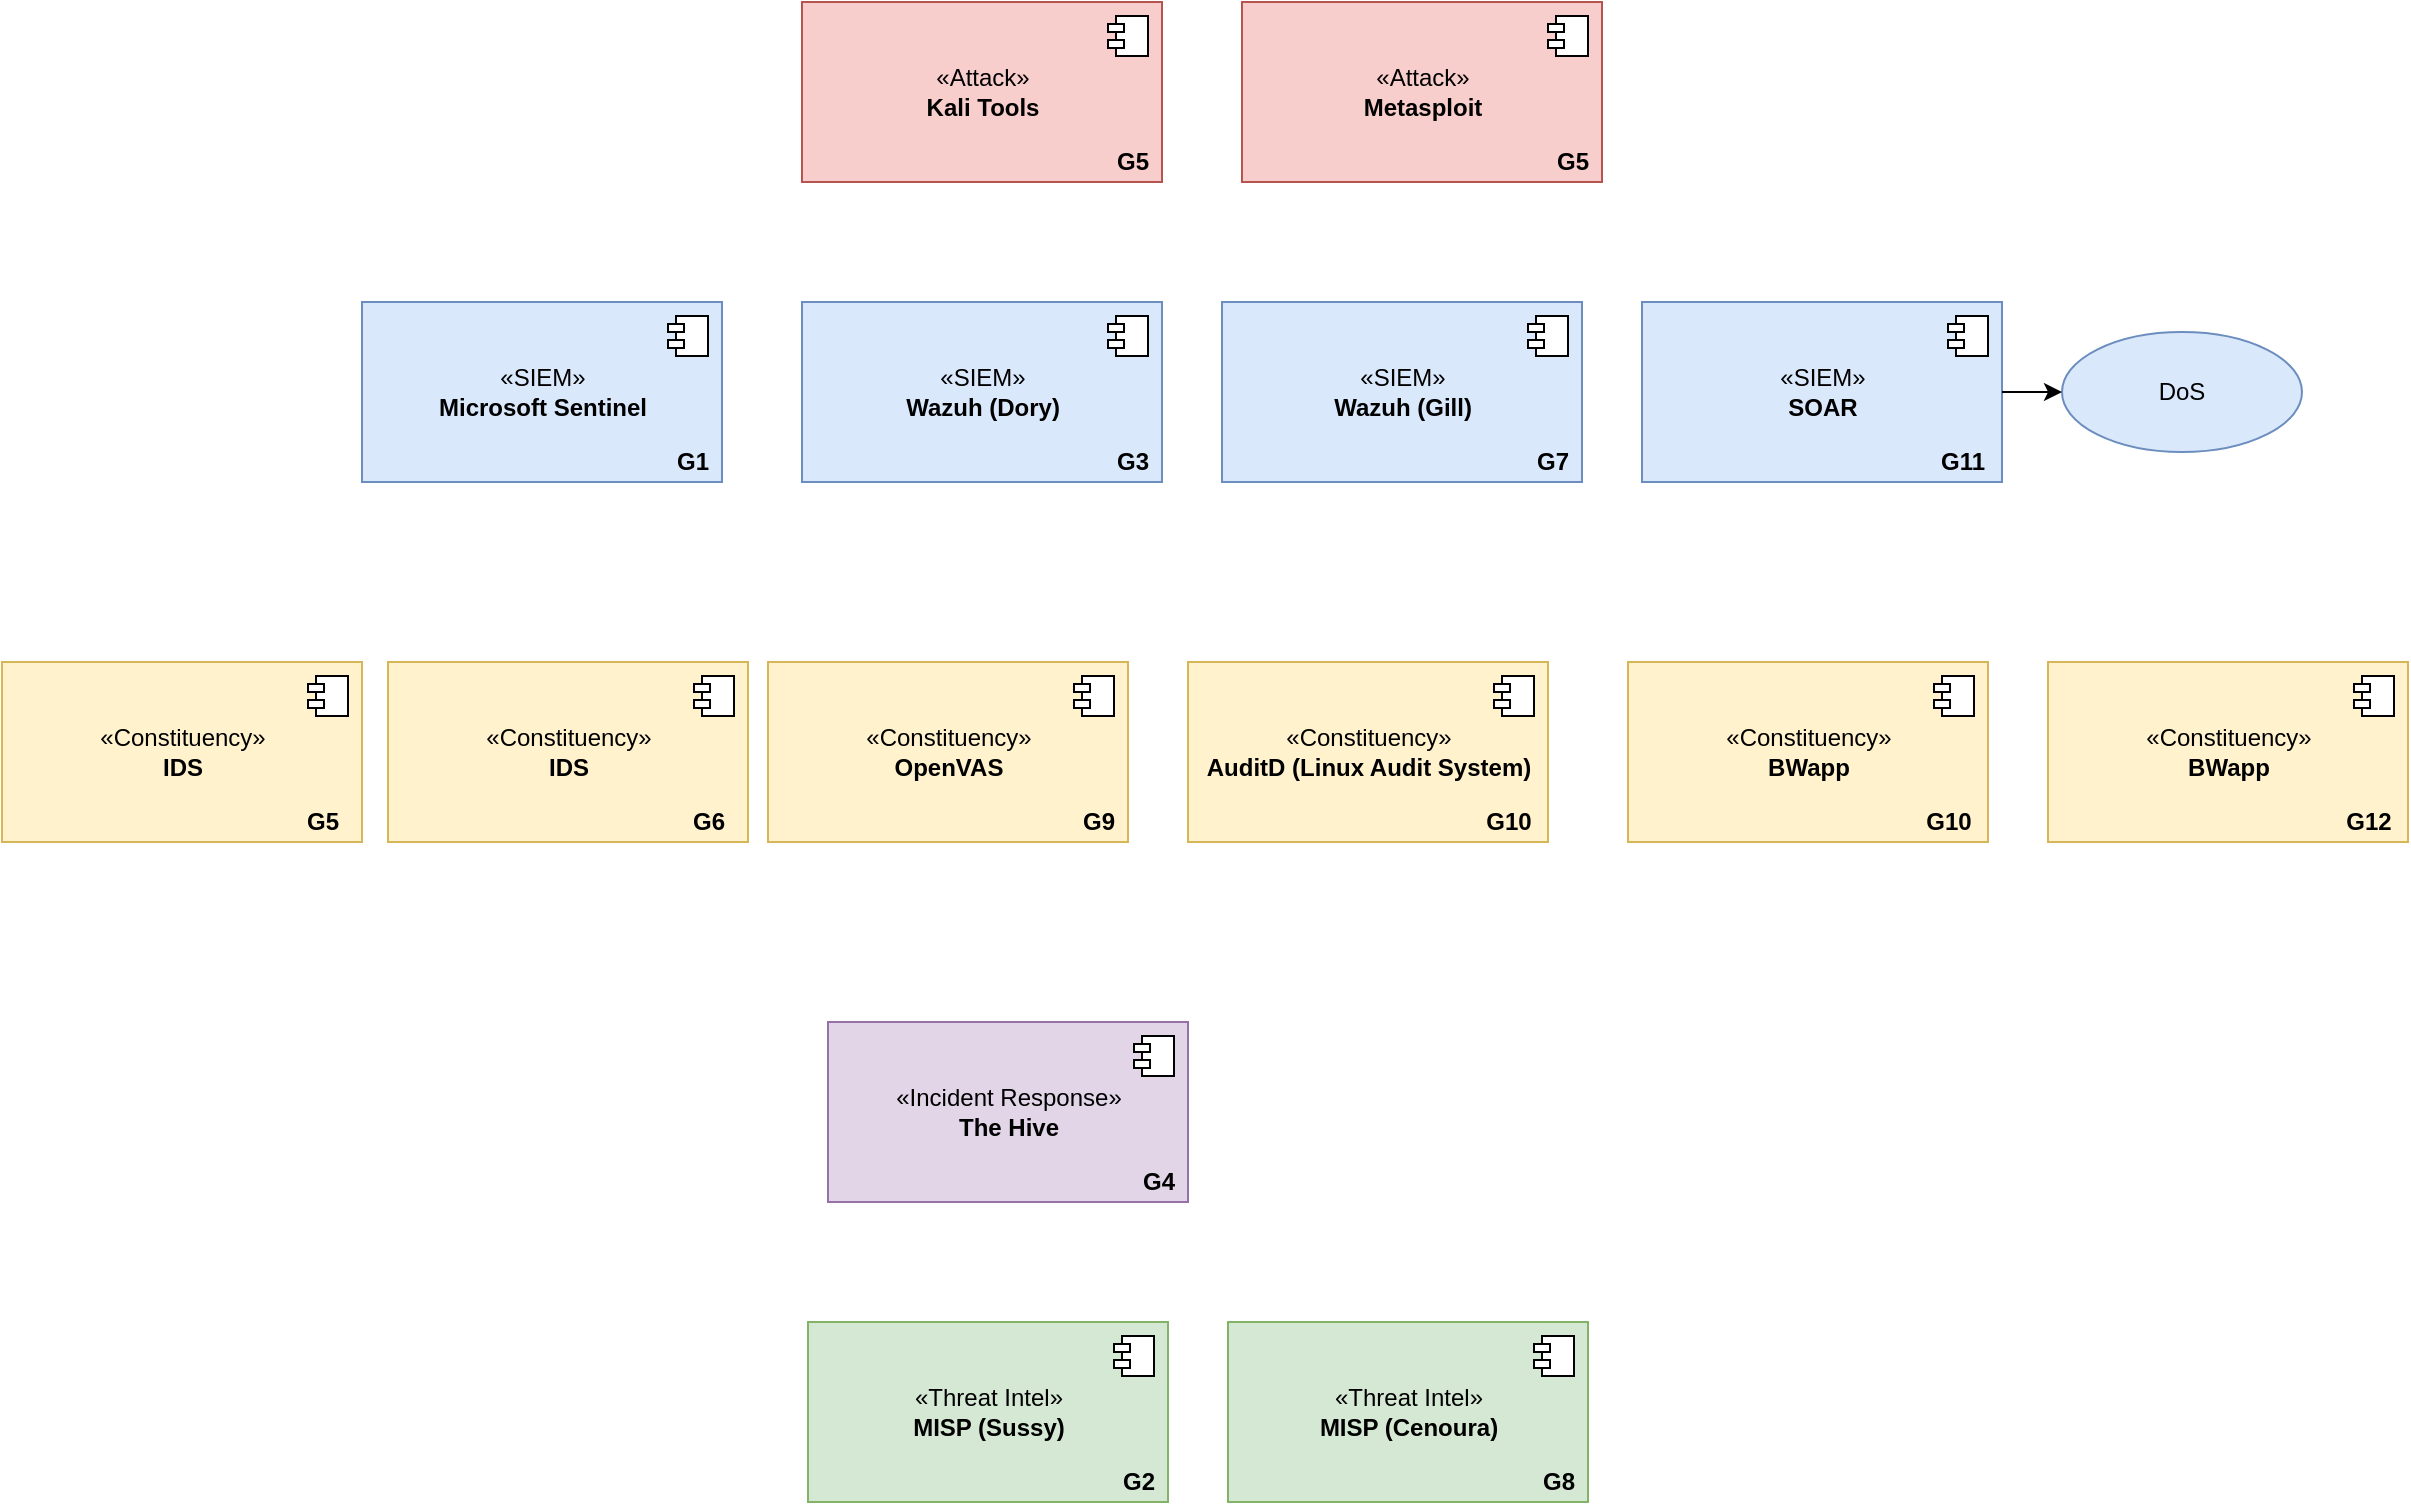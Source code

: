 <mxfile version="16.2.1" type="device"><diagram id="nCLwhi29TveuusFFNfV9" name="Page-1"><mxGraphModel dx="2719" dy="1102" grid="1" gridSize="10" guides="1" tooltips="1" connect="1" arrows="1" fold="1" page="1" pageScale="1" pageWidth="827" pageHeight="1169" math="0" shadow="0"><root><mxCell id="0"/><mxCell id="1" parent="0"/><mxCell id="JYOBq4VYdE7Wh_1oG9a2-33" value="" style="group" parent="1" vertex="1" connectable="0"><mxGeometry x="290" y="890" width="180" height="90" as="geometry"/></mxCell><mxCell id="JYOBq4VYdE7Wh_1oG9a2-1" value="«Threat Intel»&lt;br&gt;&lt;b&gt;MISP (Cenoura)&lt;/b&gt;" style="html=1;dropTarget=0;fillColor=#d5e8d4;strokeColor=#82b366;" parent="JYOBq4VYdE7Wh_1oG9a2-33" vertex="1"><mxGeometry width="180" height="90" as="geometry"/></mxCell><mxCell id="JYOBq4VYdE7Wh_1oG9a2-2" value="" style="shape=module;jettyWidth=8;jettyHeight=4;" parent="JYOBq4VYdE7Wh_1oG9a2-1" vertex="1"><mxGeometry x="1" width="20" height="20" relative="1" as="geometry"><mxPoint x="-27" y="7" as="offset"/></mxGeometry></mxCell><mxCell id="JYOBq4VYdE7Wh_1oG9a2-32" value="&lt;b&gt;G8&lt;/b&gt;" style="text;html=1;align=center;verticalAlign=middle;resizable=0;points=[];autosize=1;strokeColor=none;fillColor=none;container=1;" parent="JYOBq4VYdE7Wh_1oG9a2-33" vertex="1"><mxGeometry x="150" y="70" width="30" height="20" as="geometry"/></mxCell><mxCell id="JYOBq4VYdE7Wh_1oG9a2-34" value="" style="group" parent="1" vertex="1" connectable="0"><mxGeometry x="80" y="890" width="180" height="90" as="geometry"/></mxCell><mxCell id="JYOBq4VYdE7Wh_1oG9a2-3" value="«Threat Intel»&lt;br&gt;&lt;b&gt;MISP (Sussy)&lt;/b&gt;" style="html=1;dropTarget=0;fillColor=#d5e8d4;strokeColor=#82b366;" parent="JYOBq4VYdE7Wh_1oG9a2-34" vertex="1"><mxGeometry width="180" height="90" as="geometry"/></mxCell><mxCell id="JYOBq4VYdE7Wh_1oG9a2-4" value="" style="shape=module;jettyWidth=8;jettyHeight=4;" parent="JYOBq4VYdE7Wh_1oG9a2-3" vertex="1"><mxGeometry x="1" width="20" height="20" relative="1" as="geometry"><mxPoint x="-27" y="7" as="offset"/></mxGeometry></mxCell><mxCell id="JYOBq4VYdE7Wh_1oG9a2-31" value="&lt;b&gt;G2&lt;/b&gt;" style="text;html=1;align=center;verticalAlign=middle;resizable=0;points=[];autosize=1;strokeColor=none;fillColor=none;" parent="JYOBq4VYdE7Wh_1oG9a2-34" vertex="1"><mxGeometry x="150" y="70" width="30" height="20" as="geometry"/></mxCell><mxCell id="JYOBq4VYdE7Wh_1oG9a2-36" value="" style="group" parent="1" vertex="1" connectable="0"><mxGeometry x="90" y="740" width="180" height="90" as="geometry"/></mxCell><mxCell id="JYOBq4VYdE7Wh_1oG9a2-5" value="«Incident Response»&lt;br&gt;&lt;b&gt;The Hive&lt;/b&gt;" style="html=1;dropTarget=0;fillColor=#e1d5e7;strokeColor=#9673a6;" parent="JYOBq4VYdE7Wh_1oG9a2-36" vertex="1"><mxGeometry width="180" height="90" as="geometry"/></mxCell><mxCell id="JYOBq4VYdE7Wh_1oG9a2-6" value="" style="shape=module;jettyWidth=8;jettyHeight=4;" parent="JYOBq4VYdE7Wh_1oG9a2-5" vertex="1"><mxGeometry x="1" width="20" height="20" relative="1" as="geometry"><mxPoint x="-27" y="7" as="offset"/></mxGeometry></mxCell><mxCell id="JYOBq4VYdE7Wh_1oG9a2-35" value="&lt;b&gt;G4&lt;/b&gt;" style="text;html=1;align=center;verticalAlign=middle;resizable=0;points=[];autosize=1;strokeColor=none;fillColor=none;" parent="JYOBq4VYdE7Wh_1oG9a2-36" vertex="1"><mxGeometry x="150" y="70" width="30" height="20" as="geometry"/></mxCell><mxCell id="JYOBq4VYdE7Wh_1oG9a2-51" value="" style="group" parent="1" vertex="1" connectable="0"><mxGeometry x="60" y="560" width="180" height="100" as="geometry"/></mxCell><mxCell id="JYOBq4VYdE7Wh_1oG9a2-37" value="«Constituency»&lt;br&gt;&lt;b&gt;OpenVAS&lt;/b&gt;" style="html=1;dropTarget=0;fillColor=#fff2cc;strokeColor=#d6b656;" parent="JYOBq4VYdE7Wh_1oG9a2-51" vertex="1"><mxGeometry width="180" height="90" as="geometry"/></mxCell><mxCell id="JYOBq4VYdE7Wh_1oG9a2-38" value="" style="shape=module;jettyWidth=8;jettyHeight=4;" parent="JYOBq4VYdE7Wh_1oG9a2-37" vertex="1"><mxGeometry x="1" width="20" height="20" relative="1" as="geometry"><mxPoint x="-27" y="7" as="offset"/></mxGeometry></mxCell><mxCell id="JYOBq4VYdE7Wh_1oG9a2-39" value="&lt;b&gt;G9&lt;/b&gt;" style="text;html=1;align=center;verticalAlign=middle;resizable=0;points=[];autosize=1;strokeColor=none;fillColor=none;" parent="JYOBq4VYdE7Wh_1oG9a2-51" vertex="1"><mxGeometry x="150" y="70" width="30" height="20" as="geometry"/></mxCell><mxCell id="JYOBq4VYdE7Wh_1oG9a2-52" value="" style="group" parent="1" vertex="1" connectable="0"><mxGeometry x="270" y="560" width="180" height="90" as="geometry"/></mxCell><mxCell id="JYOBq4VYdE7Wh_1oG9a2-21" value="«Constituency»&lt;br&gt;&lt;b&gt;AuditD (Linux Audit System)&lt;/b&gt;" style="html=1;dropTarget=0;fillColor=#fff2cc;strokeColor=#d6b656;" parent="JYOBq4VYdE7Wh_1oG9a2-52" vertex="1"><mxGeometry width="180" height="90" as="geometry"/></mxCell><mxCell id="JYOBq4VYdE7Wh_1oG9a2-22" value="" style="shape=module;jettyWidth=8;jettyHeight=4;" parent="JYOBq4VYdE7Wh_1oG9a2-21" vertex="1"><mxGeometry x="1" width="20" height="20" relative="1" as="geometry"><mxPoint x="-27" y="7" as="offset"/></mxGeometry></mxCell><mxCell id="JYOBq4VYdE7Wh_1oG9a2-40" value="&lt;b&gt;G10&lt;/b&gt;" style="text;html=1;align=center;verticalAlign=middle;resizable=0;points=[];autosize=1;strokeColor=none;fillColor=none;" parent="JYOBq4VYdE7Wh_1oG9a2-52" vertex="1"><mxGeometry x="140" y="70" width="40" height="20" as="geometry"/></mxCell><mxCell id="JYOBq4VYdE7Wh_1oG9a2-53" value="" style="group;fillColor=#dae8fc;strokeColor=#6c8ebf;" parent="1" vertex="1" connectable="0"><mxGeometry x="497" y="380" width="180" height="90" as="geometry"/></mxCell><mxCell id="JYOBq4VYdE7Wh_1oG9a2-15" value="«SIEM»&lt;br&gt;&lt;b&gt;SOAR&lt;/b&gt;" style="html=1;dropTarget=0;fillColor=#dae8fc;strokeColor=#6c8ebf;" parent="JYOBq4VYdE7Wh_1oG9a2-53" vertex="1"><mxGeometry width="180" height="90" as="geometry"/></mxCell><mxCell id="JYOBq4VYdE7Wh_1oG9a2-16" value="" style="shape=module;jettyWidth=8;jettyHeight=4;" parent="JYOBq4VYdE7Wh_1oG9a2-15" vertex="1"><mxGeometry x="1" width="20" height="20" relative="1" as="geometry"><mxPoint x="-27" y="7" as="offset"/></mxGeometry></mxCell><mxCell id="JYOBq4VYdE7Wh_1oG9a2-41" value="&lt;b&gt;G11&lt;/b&gt;" style="text;html=1;align=center;verticalAlign=middle;resizable=0;points=[];autosize=1;strokeColor=none;fillColor=none;" parent="JYOBq4VYdE7Wh_1oG9a2-53" vertex="1"><mxGeometry x="140" y="70" width="40" height="20" as="geometry"/></mxCell><mxCell id="LS2xrvwtBmIAKE8exkmS-1" value="" style="group" vertex="1" connectable="0" parent="1"><mxGeometry x="77" y="380" width="180" height="90" as="geometry"/></mxCell><mxCell id="JYOBq4VYdE7Wh_1oG9a2-13" value="«SIEM»&lt;br&gt;&lt;b&gt;Wazuh (Dory)&lt;/b&gt;" style="html=1;dropTarget=0;fillColor=#dae8fc;strokeColor=#6c8ebf;" parent="LS2xrvwtBmIAKE8exkmS-1" vertex="1"><mxGeometry width="180" height="90" as="geometry"/></mxCell><mxCell id="JYOBq4VYdE7Wh_1oG9a2-14" value="" style="shape=module;jettyWidth=8;jettyHeight=4;" parent="JYOBq4VYdE7Wh_1oG9a2-13" vertex="1"><mxGeometry x="1" width="20" height="20" relative="1" as="geometry"><mxPoint x="-27" y="7" as="offset"/></mxGeometry></mxCell><mxCell id="JYOBq4VYdE7Wh_1oG9a2-47" value="&lt;b&gt;G3&lt;/b&gt;" style="text;html=1;align=center;verticalAlign=middle;resizable=0;points=[];autosize=1;strokeColor=none;fillColor=none;" parent="LS2xrvwtBmIAKE8exkmS-1" vertex="1"><mxGeometry x="150" y="70" width="30" height="20" as="geometry"/></mxCell><mxCell id="LS2xrvwtBmIAKE8exkmS-2" value="" style="group" vertex="1" connectable="0" parent="1"><mxGeometry x="287" y="380" width="180" height="90" as="geometry"/></mxCell><mxCell id="JYOBq4VYdE7Wh_1oG9a2-11" value="«SIEM»&lt;br&gt;&lt;b&gt;Wazuh (Gill)&lt;/b&gt;" style="html=1;dropTarget=0;fillColor=#dae8fc;strokeColor=#6c8ebf;" parent="LS2xrvwtBmIAKE8exkmS-2" vertex="1"><mxGeometry width="180" height="90" as="geometry"/></mxCell><mxCell id="JYOBq4VYdE7Wh_1oG9a2-12" value="" style="shape=module;jettyWidth=8;jettyHeight=4;" parent="JYOBq4VYdE7Wh_1oG9a2-11" vertex="1"><mxGeometry x="1" width="20" height="20" relative="1" as="geometry"><mxPoint x="-27" y="7" as="offset"/></mxGeometry></mxCell><mxCell id="JYOBq4VYdE7Wh_1oG9a2-49" value="&lt;b&gt;G7&lt;/b&gt;" style="text;html=1;align=center;verticalAlign=middle;resizable=0;points=[];autosize=1;strokeColor=none;fillColor=none;" parent="LS2xrvwtBmIAKE8exkmS-2" vertex="1"><mxGeometry x="150" y="70" width="30" height="20" as="geometry"/></mxCell><mxCell id="LS2xrvwtBmIAKE8exkmS-3" value="" style="group" vertex="1" connectable="0" parent="1"><mxGeometry x="297" y="230" width="180" height="90" as="geometry"/></mxCell><mxCell id="JYOBq4VYdE7Wh_1oG9a2-29" value="«Attack»&lt;br&gt;&lt;b&gt;Metasploit&lt;/b&gt;" style="html=1;dropTarget=0;fillColor=#f8cecc;strokeColor=#b85450;" parent="LS2xrvwtBmIAKE8exkmS-3" vertex="1"><mxGeometry width="180" height="90" as="geometry"/></mxCell><mxCell id="JYOBq4VYdE7Wh_1oG9a2-30" value="" style="shape=module;jettyWidth=8;jettyHeight=4;" parent="JYOBq4VYdE7Wh_1oG9a2-29" vertex="1"><mxGeometry x="1" width="20" height="20" relative="1" as="geometry"><mxPoint x="-27" y="7" as="offset"/></mxGeometry></mxCell><mxCell id="JYOBq4VYdE7Wh_1oG9a2-45" value="&lt;b&gt;G5&lt;/b&gt;" style="text;html=1;align=center;verticalAlign=middle;resizable=0;points=[];autosize=1;strokeColor=none;fillColor=none;" parent="LS2xrvwtBmIAKE8exkmS-3" vertex="1"><mxGeometry x="150" y="70" width="30" height="20" as="geometry"/></mxCell><mxCell id="LS2xrvwtBmIAKE8exkmS-4" value="" style="group" vertex="1" connectable="0" parent="1"><mxGeometry x="77" y="230" width="180" height="90" as="geometry"/></mxCell><mxCell id="JYOBq4VYdE7Wh_1oG9a2-27" value="«Attack»&lt;br&gt;&lt;b&gt;Kali Tools&lt;/b&gt;" style="html=1;dropTarget=0;fillColor=#f8cecc;strokeColor=#b85450;" parent="LS2xrvwtBmIAKE8exkmS-4" vertex="1"><mxGeometry width="180" height="90" as="geometry"/></mxCell><mxCell id="JYOBq4VYdE7Wh_1oG9a2-28" value="" style="shape=module;jettyWidth=8;jettyHeight=4;" parent="JYOBq4VYdE7Wh_1oG9a2-27" vertex="1"><mxGeometry x="1" width="20" height="20" relative="1" as="geometry"><mxPoint x="-27" y="7" as="offset"/></mxGeometry></mxCell><mxCell id="JYOBq4VYdE7Wh_1oG9a2-44" value="&lt;b&gt;G5&lt;/b&gt;" style="text;html=1;align=center;verticalAlign=middle;resizable=0;points=[];autosize=1;strokeColor=none;fillColor=none;" parent="LS2xrvwtBmIAKE8exkmS-4" vertex="1"><mxGeometry x="150" y="70" width="30" height="20" as="geometry"/></mxCell><mxCell id="LS2xrvwtBmIAKE8exkmS-6" value="" style="group" vertex="1" connectable="0" parent="1"><mxGeometry x="490" y="560" width="180" height="90" as="geometry"/></mxCell><mxCell id="LS2xrvwtBmIAKE8exkmS-7" value="«Constituency»&lt;br&gt;&lt;b&gt;BWapp&lt;/b&gt;" style="html=1;dropTarget=0;fillColor=#fff2cc;strokeColor=#d6b656;" vertex="1" parent="LS2xrvwtBmIAKE8exkmS-6"><mxGeometry width="180" height="90" as="geometry"/></mxCell><mxCell id="LS2xrvwtBmIAKE8exkmS-8" value="" style="shape=module;jettyWidth=8;jettyHeight=4;" vertex="1" parent="LS2xrvwtBmIAKE8exkmS-7"><mxGeometry x="1" width="20" height="20" relative="1" as="geometry"><mxPoint x="-27" y="7" as="offset"/></mxGeometry></mxCell><mxCell id="LS2xrvwtBmIAKE8exkmS-9" value="&lt;b&gt;G10&lt;/b&gt;" style="text;html=1;align=center;verticalAlign=middle;resizable=0;points=[];autosize=1;strokeColor=none;fillColor=none;" vertex="1" parent="LS2xrvwtBmIAKE8exkmS-6"><mxGeometry x="140" y="70" width="40" height="20" as="geometry"/></mxCell><mxCell id="LS2xrvwtBmIAKE8exkmS-10" value="" style="group;fillColor=#dae8fc;strokeColor=#6c8ebf;" vertex="1" connectable="0" parent="1"><mxGeometry x="-143" y="380" width="180" height="90" as="geometry"/></mxCell><mxCell id="JYOBq4VYdE7Wh_1oG9a2-25" value="«SIEM»&lt;br&gt;&lt;b&gt;Microsoft Sentinel&lt;/b&gt;" style="html=1;dropTarget=0;fillColor=#dae8fc;strokeColor=#6c8ebf;" parent="LS2xrvwtBmIAKE8exkmS-10" vertex="1"><mxGeometry width="180" height="90" as="geometry"/></mxCell><mxCell id="JYOBq4VYdE7Wh_1oG9a2-26" value="" style="shape=module;jettyWidth=8;jettyHeight=4;" parent="JYOBq4VYdE7Wh_1oG9a2-25" vertex="1"><mxGeometry x="1" width="20" height="20" relative="1" as="geometry"><mxPoint x="-27" y="7" as="offset"/></mxGeometry></mxCell><mxCell id="JYOBq4VYdE7Wh_1oG9a2-42" value="&lt;b&gt;G1&lt;/b&gt;" style="text;html=1;align=center;verticalAlign=middle;resizable=0;points=[];autosize=1;strokeColor=none;fillColor=none;" parent="LS2xrvwtBmIAKE8exkmS-10" vertex="1"><mxGeometry x="150" y="70" width="30" height="20" as="geometry"/></mxCell><mxCell id="LS2xrvwtBmIAKE8exkmS-15" value="DoS" style="ellipse;whiteSpace=wrap;html=1;fillColor=#dae8fc;strokeColor=#6c8ebf;" vertex="1" parent="1"><mxGeometry x="707" y="395" width="120" height="60" as="geometry"/></mxCell><mxCell id="LS2xrvwtBmIAKE8exkmS-16" value="" style="edgeStyle=orthogonalEdgeStyle;rounded=0;orthogonalLoop=1;jettySize=auto;html=1;" edge="1" parent="1" source="JYOBq4VYdE7Wh_1oG9a2-15" target="LS2xrvwtBmIAKE8exkmS-15"><mxGeometry relative="1" as="geometry"/></mxCell><mxCell id="LS2xrvwtBmIAKE8exkmS-21" value="" style="group" vertex="1" connectable="0" parent="1"><mxGeometry x="-323" y="560" width="180" height="90" as="geometry"/></mxCell><mxCell id="LS2xrvwtBmIAKE8exkmS-22" value="«Constituency»&lt;br&gt;&lt;b&gt;IDS&lt;/b&gt;" style="html=1;dropTarget=0;fillColor=#fff2cc;strokeColor=#d6b656;" vertex="1" parent="LS2xrvwtBmIAKE8exkmS-21"><mxGeometry width="180" height="90" as="geometry"/></mxCell><mxCell id="LS2xrvwtBmIAKE8exkmS-23" value="" style="shape=module;jettyWidth=8;jettyHeight=4;" vertex="1" parent="LS2xrvwtBmIAKE8exkmS-22"><mxGeometry x="1" width="20" height="20" relative="1" as="geometry"><mxPoint x="-27" y="7" as="offset"/></mxGeometry></mxCell><mxCell id="LS2xrvwtBmIAKE8exkmS-24" value="&lt;b&gt;G5&lt;/b&gt;" style="text;html=1;align=center;verticalAlign=middle;resizable=0;points=[];autosize=1;strokeColor=none;fillColor=none;" vertex="1" parent="LS2xrvwtBmIAKE8exkmS-21"><mxGeometry x="145" y="70" width="30" height="20" as="geometry"/></mxCell><mxCell id="LS2xrvwtBmIAKE8exkmS-41" value="" style="group" vertex="1" connectable="0" parent="1"><mxGeometry x="-130" y="560" width="180" height="90" as="geometry"/></mxCell><mxCell id="LS2xrvwtBmIAKE8exkmS-42" value="«Constituency»&lt;br&gt;&lt;b&gt;IDS&lt;/b&gt;" style="html=1;dropTarget=0;fillColor=#fff2cc;strokeColor=#d6b656;" vertex="1" parent="LS2xrvwtBmIAKE8exkmS-41"><mxGeometry width="180" height="90" as="geometry"/></mxCell><mxCell id="LS2xrvwtBmIAKE8exkmS-43" value="" style="shape=module;jettyWidth=8;jettyHeight=4;" vertex="1" parent="LS2xrvwtBmIAKE8exkmS-42"><mxGeometry x="1" width="20" height="20" relative="1" as="geometry"><mxPoint x="-27" y="7" as="offset"/></mxGeometry></mxCell><mxCell id="LS2xrvwtBmIAKE8exkmS-44" value="&lt;b&gt;G6&lt;/b&gt;" style="text;html=1;align=center;verticalAlign=middle;resizable=0;points=[];autosize=1;strokeColor=none;fillColor=none;" vertex="1" parent="LS2xrvwtBmIAKE8exkmS-41"><mxGeometry x="145" y="70" width="30" height="20" as="geometry"/></mxCell><mxCell id="LS2xrvwtBmIAKE8exkmS-45" value="" style="group" vertex="1" connectable="0" parent="1"><mxGeometry x="700" y="560" width="180" height="90" as="geometry"/></mxCell><mxCell id="LS2xrvwtBmIAKE8exkmS-46" value="«Constituency»&lt;br&gt;&lt;b&gt;BWapp&lt;/b&gt;" style="html=1;dropTarget=0;fillColor=#fff2cc;strokeColor=#d6b656;" vertex="1" parent="LS2xrvwtBmIAKE8exkmS-45"><mxGeometry width="180" height="90" as="geometry"/></mxCell><mxCell id="LS2xrvwtBmIAKE8exkmS-47" value="" style="shape=module;jettyWidth=8;jettyHeight=4;" vertex="1" parent="LS2xrvwtBmIAKE8exkmS-46"><mxGeometry x="1" width="20" height="20" relative="1" as="geometry"><mxPoint x="-27" y="7" as="offset"/></mxGeometry></mxCell><mxCell id="LS2xrvwtBmIAKE8exkmS-48" value="&lt;b&gt;G12&lt;/b&gt;" style="text;html=1;align=center;verticalAlign=middle;resizable=0;points=[];autosize=1;strokeColor=none;fillColor=none;" vertex="1" parent="LS2xrvwtBmIAKE8exkmS-45"><mxGeometry x="140" y="70" width="40" height="20" as="geometry"/></mxCell></root></mxGraphModel></diagram></mxfile>